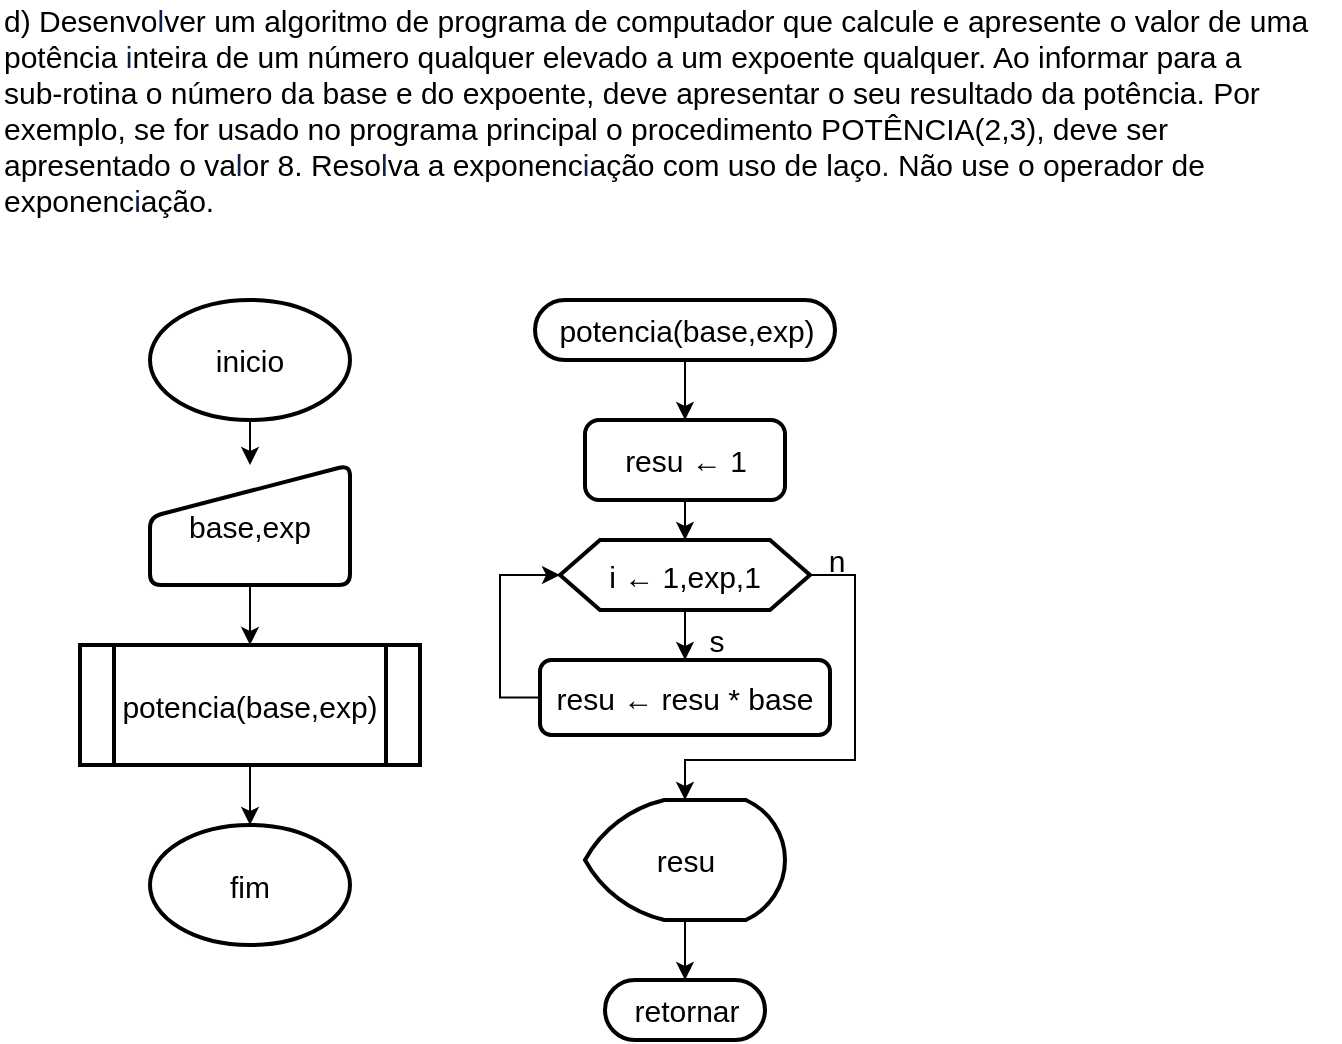 <mxfile version="19.0.3" type="device"><diagram id="cr7nMJpvUY4syq7Q_d3q" name="Página-1"><mxGraphModel dx="1102" dy="865" grid="1" gridSize="10" guides="1" tooltips="1" connect="1" arrows="1" fold="1" page="1" pageScale="1" pageWidth="827" pageHeight="1169" math="0" shadow="0"><root><mxCell id="0"/><mxCell id="1" parent="0"/><mxCell id="W_rjDxEDN5nHytwZuzBR-1" value="&lt;span class=&quot;fontstyle0&quot; style=&quot;font-size: 15px;&quot;&gt;d) Desenvo&lt;/span&gt;&lt;span style=&quot;color: rgb(16, 32, 70); font-size: 15px;&quot; class=&quot;fontstyle0&quot;&gt;l&lt;/span&gt;&lt;span class=&quot;fontstyle0&quot; style=&quot;font-size: 15px;&quot;&gt;ver um algoritmo de programa de computador que calcule e apresente o valor de uma&lt;br style=&quot;font-size: 15px;&quot;&gt;potência &lt;/span&gt;&lt;span style=&quot;color: rgb(16, 32, 70); font-size: 15px;&quot; class=&quot;fontstyle0&quot;&gt;i&lt;/span&gt;&lt;span class=&quot;fontstyle0&quot; style=&quot;font-size: 15px;&quot;&gt;nteira de um número qualquer elevado a um expoente qualquer. Ao informar para a&lt;br style=&quot;font-size: 15px;&quot;&gt;sub-rotina o número da base e do expoente, deve apresentar o seu resultado da potência. Por&lt;br style=&quot;font-size: 15px;&quot;&gt;&lt;/span&gt; &lt;span class=&quot;fontstyle0&quot; style=&quot;font-size: 15px;&quot;&gt;exemplo, se for usado no programa principal o procedimento POTÊNCIA(2,3), deve ser&lt;br style=&quot;font-size: 15px;&quot;&gt;apresentado o va&lt;/span&gt;&lt;span style=&quot;color: rgb(17, 33, 71); font-size: 15px;&quot; class=&quot;fontstyle0&quot;&gt;l&lt;/span&gt;&lt;span class=&quot;fontstyle0&quot; style=&quot;font-size: 15px;&quot;&gt;or 8. Reso&lt;/span&gt;&lt;span style=&quot;color: rgb(17, 33, 71); font-size: 15px;&quot; class=&quot;fontstyle0&quot;&gt;l&lt;/span&gt;&lt;span class=&quot;fontstyle0&quot; style=&quot;font-size: 15px;&quot;&gt;va a exponenc&lt;/span&gt;&lt;span style=&quot;color: rgb(17, 33, 71); font-size: 15px;&quot; class=&quot;fontstyle0&quot;&gt;i&lt;/span&gt;&lt;span class=&quot;fontstyle0&quot; style=&quot;font-size: 15px;&quot;&gt;ação com uso de laço&lt;/span&gt;&lt;span style=&quot;color: rgb(17, 33, 71); font-size: 15px;&quot; class=&quot;fontstyle0&quot;&gt;. &lt;/span&gt;&lt;span class=&quot;fontstyle0&quot; style=&quot;font-size: 15px;&quot;&gt;Não use o operador de&lt;br style=&quot;font-size: 15px;&quot;&gt;exponenc&lt;/span&gt;&lt;span style=&quot;color: rgb(17, 33, 71); font-size: 15px;&quot; class=&quot;fontstyle0&quot;&gt;i&lt;/span&gt;&lt;span class=&quot;fontstyle0&quot; style=&quot;font-size: 15px;&quot;&gt;ação.&lt;/span&gt; &lt;br style=&quot;font-size: 15px;&quot;&gt;" style="text;html=1;align=left;verticalAlign=middle;resizable=0;points=[];autosize=1;strokeColor=none;fillColor=none;fontSize=15;" vertex="1" parent="1"><mxGeometry width="670" height="110" as="geometry"/></mxCell><mxCell id="W_rjDxEDN5nHytwZuzBR-8" value="" style="edgeStyle=orthogonalEdgeStyle;rounded=0;orthogonalLoop=1;jettySize=auto;html=1;fontSize=15;" edge="1" parent="1" source="W_rjDxEDN5nHytwZuzBR-2" target="W_rjDxEDN5nHytwZuzBR-7"><mxGeometry relative="1" as="geometry"/></mxCell><mxCell id="W_rjDxEDN5nHytwZuzBR-2" value="potencia(base,exp)" style="html=1;dashed=0;whitespace=wrap;shape=mxgraph.dfd.start;fontSize=15;strokeWidth=2;" vertex="1" parent="1"><mxGeometry x="267.5" y="150" width="150" height="30" as="geometry"/></mxCell><mxCell id="W_rjDxEDN5nHytwZuzBR-11" value="" style="edgeStyle=orthogonalEdgeStyle;rounded=0;orthogonalLoop=1;jettySize=auto;html=1;fontSize=15;" edge="1" parent="1" source="W_rjDxEDN5nHytwZuzBR-3" target="W_rjDxEDN5nHytwZuzBR-10"><mxGeometry relative="1" as="geometry"/></mxCell><mxCell id="W_rjDxEDN5nHytwZuzBR-16" style="edgeStyle=orthogonalEdgeStyle;rounded=0;orthogonalLoop=1;jettySize=auto;html=1;exitX=1;exitY=0.5;exitDx=0;exitDy=0;fontSize=15;" edge="1" parent="1" source="W_rjDxEDN5nHytwZuzBR-3" target="W_rjDxEDN5nHytwZuzBR-15"><mxGeometry relative="1" as="geometry"><Array as="points"><mxPoint x="427.5" y="288"/><mxPoint x="427.5" y="380"/><mxPoint x="342.5" y="380"/></Array></mxGeometry></mxCell><mxCell id="W_rjDxEDN5nHytwZuzBR-3" value="i ← 1,exp,1" style="shape=hexagon;perimeter=hexagonPerimeter2;whiteSpace=wrap;html=1;fixedSize=1;fontSize=15;dashed=0;strokeWidth=2;" vertex="1" parent="1"><mxGeometry x="280" y="270" width="125" height="35" as="geometry"/></mxCell><mxCell id="W_rjDxEDN5nHytwZuzBR-9" value="" style="edgeStyle=orthogonalEdgeStyle;rounded=0;orthogonalLoop=1;jettySize=auto;html=1;fontSize=15;" edge="1" parent="1" source="W_rjDxEDN5nHytwZuzBR-7" target="W_rjDxEDN5nHytwZuzBR-3"><mxGeometry relative="1" as="geometry"/></mxCell><mxCell id="W_rjDxEDN5nHytwZuzBR-7" value="resu ← 1" style="rounded=1;whiteSpace=wrap;html=1;absoluteArcSize=1;arcSize=14;strokeWidth=2;fontSize=15;" vertex="1" parent="1"><mxGeometry x="292.5" y="210" width="100" height="40" as="geometry"/></mxCell><mxCell id="W_rjDxEDN5nHytwZuzBR-14" style="edgeStyle=orthogonalEdgeStyle;rounded=0;orthogonalLoop=1;jettySize=auto;html=1;exitX=0;exitY=0.5;exitDx=0;exitDy=0;entryX=0;entryY=0.5;entryDx=0;entryDy=0;fontSize=15;" edge="1" parent="1" source="W_rjDxEDN5nHytwZuzBR-10" target="W_rjDxEDN5nHytwZuzBR-3"><mxGeometry relative="1" as="geometry"/></mxCell><mxCell id="W_rjDxEDN5nHytwZuzBR-10" value="resu ← resu * base" style="rounded=1;whiteSpace=wrap;html=1;fontSize=15;dashed=0;strokeWidth=2;" vertex="1" parent="1"><mxGeometry x="270" y="330" width="145" height="37.5" as="geometry"/></mxCell><mxCell id="W_rjDxEDN5nHytwZuzBR-12" value="s" style="text;html=1;align=center;verticalAlign=middle;resizable=0;points=[];autosize=1;strokeColor=none;fillColor=none;fontSize=15;" vertex="1" parent="1"><mxGeometry x="347.5" y="310" width="20" height="20" as="geometry"/></mxCell><mxCell id="W_rjDxEDN5nHytwZuzBR-19" value="" style="edgeStyle=orthogonalEdgeStyle;rounded=0;orthogonalLoop=1;jettySize=auto;html=1;fontSize=15;" edge="1" parent="1" source="W_rjDxEDN5nHytwZuzBR-15" target="W_rjDxEDN5nHytwZuzBR-18"><mxGeometry relative="1" as="geometry"/></mxCell><mxCell id="W_rjDxEDN5nHytwZuzBR-15" value="resu" style="strokeWidth=2;html=1;shape=mxgraph.flowchart.display;whiteSpace=wrap;fontSize=15;" vertex="1" parent="1"><mxGeometry x="292.5" y="400" width="100" height="60" as="geometry"/></mxCell><mxCell id="W_rjDxEDN5nHytwZuzBR-17" value="n" style="text;html=1;align=center;verticalAlign=middle;resizable=0;points=[];autosize=1;strokeColor=none;fillColor=none;fontSize=15;" vertex="1" parent="1"><mxGeometry x="407.5" y="270" width="20" height="20" as="geometry"/></mxCell><mxCell id="W_rjDxEDN5nHytwZuzBR-18" value="retornar" style="html=1;dashed=0;whitespace=wrap;shape=mxgraph.dfd.start;fontSize=15;strokeWidth=2;" vertex="1" parent="1"><mxGeometry x="302.5" y="490" width="80" height="30" as="geometry"/></mxCell><mxCell id="W_rjDxEDN5nHytwZuzBR-22" value="" style="edgeStyle=orthogonalEdgeStyle;rounded=0;orthogonalLoop=1;jettySize=auto;html=1;fontSize=15;" edge="1" parent="1" source="W_rjDxEDN5nHytwZuzBR-20" target="W_rjDxEDN5nHytwZuzBR-21"><mxGeometry relative="1" as="geometry"/></mxCell><mxCell id="W_rjDxEDN5nHytwZuzBR-20" value="inicio" style="strokeWidth=2;html=1;shape=mxgraph.flowchart.start_1;whiteSpace=wrap;fontSize=15;" vertex="1" parent="1"><mxGeometry x="75" y="150" width="100" height="60" as="geometry"/></mxCell><mxCell id="W_rjDxEDN5nHytwZuzBR-24" value="" style="edgeStyle=orthogonalEdgeStyle;rounded=0;orthogonalLoop=1;jettySize=auto;html=1;fontSize=15;" edge="1" parent="1" source="W_rjDxEDN5nHytwZuzBR-21" target="W_rjDxEDN5nHytwZuzBR-23"><mxGeometry relative="1" as="geometry"/></mxCell><mxCell id="W_rjDxEDN5nHytwZuzBR-21" value="base,exp" style="html=1;strokeWidth=2;shape=manualInput;whiteSpace=wrap;rounded=1;size=26;arcSize=11;fontSize=15;" vertex="1" parent="1"><mxGeometry x="75" y="232.5" width="100" height="60" as="geometry"/></mxCell><mxCell id="W_rjDxEDN5nHytwZuzBR-26" value="" style="edgeStyle=orthogonalEdgeStyle;rounded=0;orthogonalLoop=1;jettySize=auto;html=1;fontSize=15;" edge="1" parent="1" source="W_rjDxEDN5nHytwZuzBR-23" target="W_rjDxEDN5nHytwZuzBR-25"><mxGeometry relative="1" as="geometry"/></mxCell><mxCell id="W_rjDxEDN5nHytwZuzBR-23" value="potencia(base,exp)" style="shape=process;whiteSpace=wrap;html=1;backgroundOutline=1;fontSize=15;strokeWidth=2;rounded=1;arcSize=0;" vertex="1" parent="1"><mxGeometry x="40" y="322.5" width="170" height="60" as="geometry"/></mxCell><mxCell id="W_rjDxEDN5nHytwZuzBR-25" value="fim" style="strokeWidth=2;html=1;shape=mxgraph.flowchart.start_1;whiteSpace=wrap;fontSize=15;" vertex="1" parent="1"><mxGeometry x="75" y="412.5" width="100" height="60" as="geometry"/></mxCell></root></mxGraphModel></diagram></mxfile>